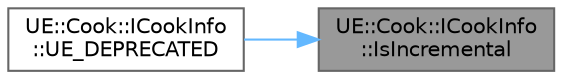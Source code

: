 digraph "UE::Cook::ICookInfo::IsIncremental"
{
 // INTERACTIVE_SVG=YES
 // LATEX_PDF_SIZE
  bgcolor="transparent";
  edge [fontname=Helvetica,fontsize=10,labelfontname=Helvetica,labelfontsize=10];
  node [fontname=Helvetica,fontsize=10,shape=box,height=0.2,width=0.4];
  rankdir="RL";
  Node1 [id="Node000001",label="UE::Cook::ICookInfo\l::IsIncremental",height=0.2,width=0.4,color="gray40", fillcolor="grey60", style="filled", fontcolor="black",tooltip="Returns true if the cooker is cooking after a previous cook session and is cooking only the changed f..."];
  Node1 -> Node2 [id="edge1_Node000001_Node000002",dir="back",color="steelblue1",style="solid",tooltip=" "];
  Node2 [id="Node000002",label="UE::Cook::ICookInfo\l::UE_DEPRECATED",height=0.2,width=0.4,color="grey40", fillcolor="white", style="filled",URL="$d1/d51/classUE_1_1Cook_1_1ICookInfo.html#ab8332514e7d2d019f3aaf071f1f10bf4",tooltip=" "];
}
